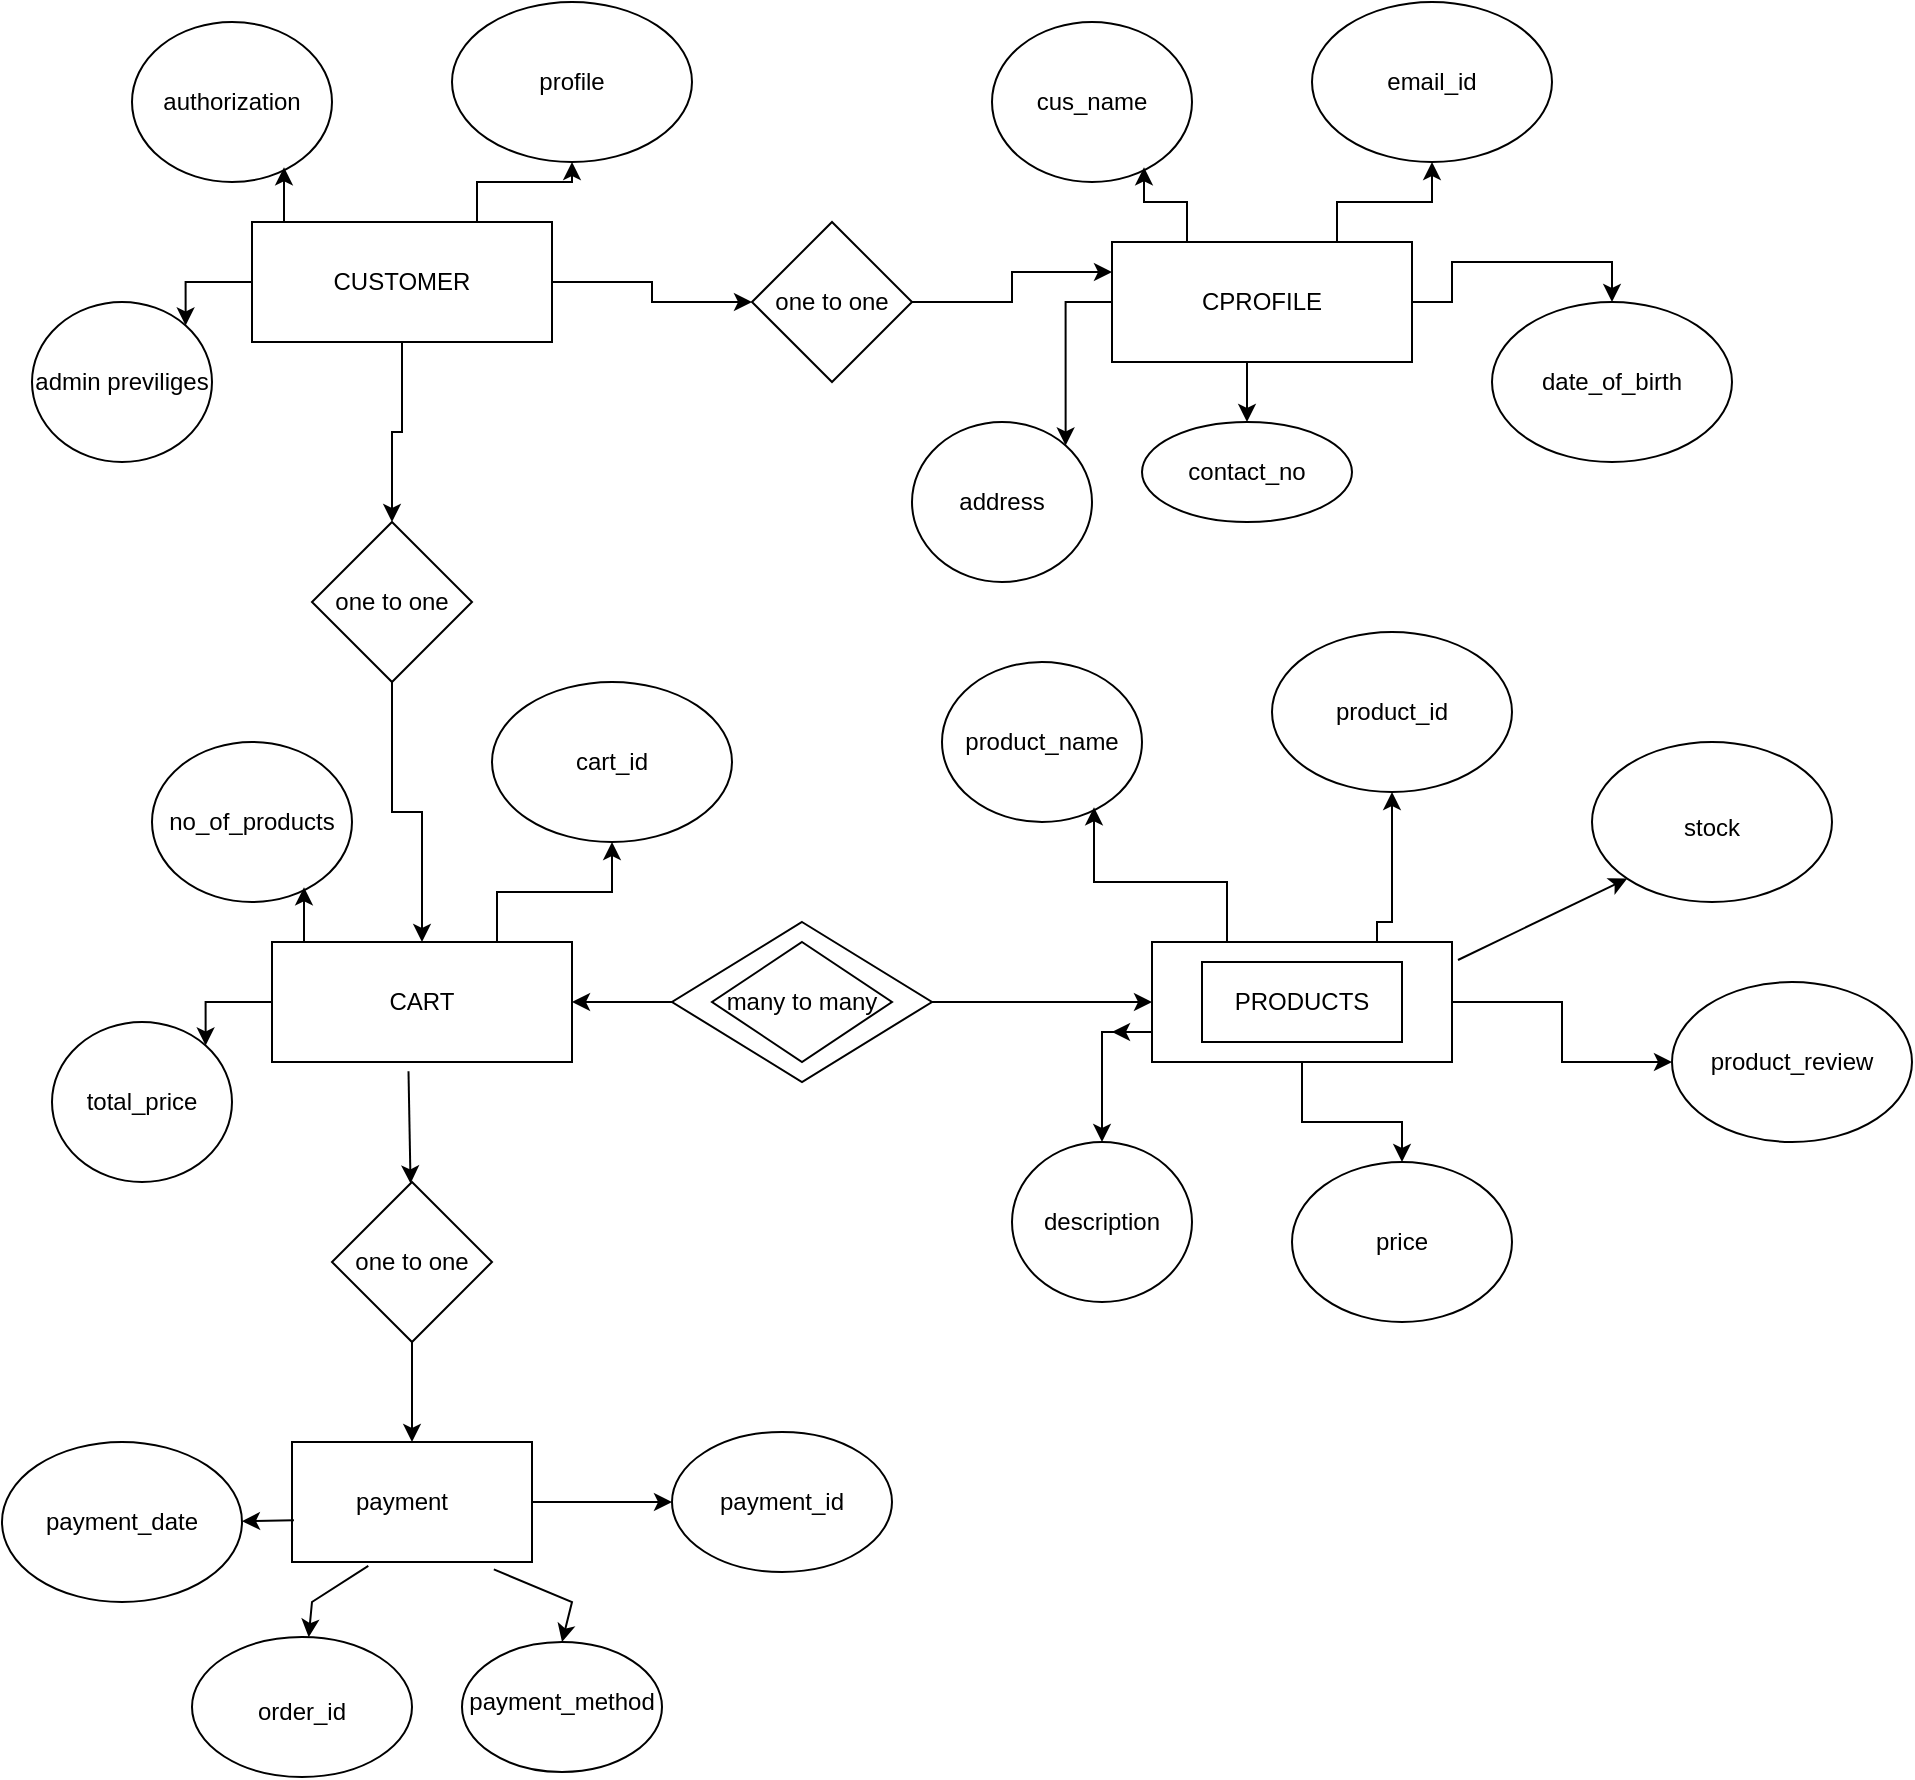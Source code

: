 <mxfile version="24.7.1" type="device">
  <diagram name="Page-1" id="mvwmTSi5_IDH5NFqB58P">
    <mxGraphModel dx="1066" dy="462" grid="1" gridSize="10" guides="1" tooltips="1" connect="1" arrows="1" fold="1" page="1" pageScale="1" pageWidth="850" pageHeight="1100" math="0" shadow="0">
      <root>
        <mxCell id="0" />
        <mxCell id="1" parent="0" />
        <mxCell id="kEGFDjtUeoTELBh9W7m1-1" style="edgeStyle=orthogonalEdgeStyle;rounded=0;orthogonalLoop=1;jettySize=auto;html=1;exitX=0.75;exitY=0;exitDx=0;exitDy=0;" edge="1" parent="1" source="kEGFDjtUeoTELBh9W7m1-5" target="kEGFDjtUeoTELBh9W7m1-8">
          <mxGeometry relative="1" as="geometry" />
        </mxCell>
        <mxCell id="kEGFDjtUeoTELBh9W7m1-2" style="edgeStyle=orthogonalEdgeStyle;rounded=0;orthogonalLoop=1;jettySize=auto;html=1;exitX=0;exitY=0.5;exitDx=0;exitDy=0;entryX=1;entryY=0;entryDx=0;entryDy=0;" edge="1" parent="1" source="kEGFDjtUeoTELBh9W7m1-5" target="kEGFDjtUeoTELBh9W7m1-7">
          <mxGeometry relative="1" as="geometry" />
        </mxCell>
        <mxCell id="kEGFDjtUeoTELBh9W7m1-3" style="edgeStyle=orthogonalEdgeStyle;rounded=0;orthogonalLoop=1;jettySize=auto;html=1;exitX=0.5;exitY=1;exitDx=0;exitDy=0;entryX=0.5;entryY=0;entryDx=0;entryDy=0;" edge="1" parent="1" source="kEGFDjtUeoTELBh9W7m1-5" target="kEGFDjtUeoTELBh9W7m1-41">
          <mxGeometry relative="1" as="geometry" />
        </mxCell>
        <mxCell id="kEGFDjtUeoTELBh9W7m1-4" style="edgeStyle=orthogonalEdgeStyle;rounded=0;orthogonalLoop=1;jettySize=auto;html=1;exitX=1;exitY=0.5;exitDx=0;exitDy=0;entryX=0.5;entryY=0;entryDx=0;entryDy=0;" edge="1" parent="1" source="kEGFDjtUeoTELBh9W7m1-5" target="kEGFDjtUeoTELBh9W7m1-43">
          <mxGeometry relative="1" as="geometry" />
        </mxCell>
        <mxCell id="kEGFDjtUeoTELBh9W7m1-5" value="CUSTOMER" style="rounded=0;whiteSpace=wrap;html=1;" vertex="1" parent="1">
          <mxGeometry x="150" y="180" width="150" height="60" as="geometry" />
        </mxCell>
        <mxCell id="kEGFDjtUeoTELBh9W7m1-6" value="authorization" style="ellipse;whiteSpace=wrap;html=1;" vertex="1" parent="1">
          <mxGeometry x="90" y="80" width="100" height="80" as="geometry" />
        </mxCell>
        <mxCell id="kEGFDjtUeoTELBh9W7m1-7" value="admin previliges" style="ellipse;whiteSpace=wrap;html=1;" vertex="1" parent="1">
          <mxGeometry x="40" y="220" width="90" height="80" as="geometry" />
        </mxCell>
        <mxCell id="kEGFDjtUeoTELBh9W7m1-8" value="profile" style="ellipse;whiteSpace=wrap;html=1;" vertex="1" parent="1">
          <mxGeometry x="250" y="70" width="120" height="80" as="geometry" />
        </mxCell>
        <mxCell id="kEGFDjtUeoTELBh9W7m1-9" style="edgeStyle=orthogonalEdgeStyle;rounded=0;orthogonalLoop=1;jettySize=auto;html=1;exitX=0.25;exitY=0;exitDx=0;exitDy=0;entryX=0.76;entryY=0.908;entryDx=0;entryDy=0;entryPerimeter=0;" edge="1" parent="1" source="kEGFDjtUeoTELBh9W7m1-5" target="kEGFDjtUeoTELBh9W7m1-6">
          <mxGeometry relative="1" as="geometry" />
        </mxCell>
        <mxCell id="kEGFDjtUeoTELBh9W7m1-10" style="edgeStyle=orthogonalEdgeStyle;rounded=0;orthogonalLoop=1;jettySize=auto;html=1;exitX=0.75;exitY=0;exitDx=0;exitDy=0;" edge="1" parent="1" source="kEGFDjtUeoTELBh9W7m1-14" target="kEGFDjtUeoTELBh9W7m1-17">
          <mxGeometry relative="1" as="geometry" />
        </mxCell>
        <mxCell id="kEGFDjtUeoTELBh9W7m1-11" style="edgeStyle=orthogonalEdgeStyle;rounded=0;orthogonalLoop=1;jettySize=auto;html=1;exitX=0;exitY=0.5;exitDx=0;exitDy=0;entryX=1;entryY=0;entryDx=0;entryDy=0;" edge="1" parent="1" source="kEGFDjtUeoTELBh9W7m1-14" target="kEGFDjtUeoTELBh9W7m1-16">
          <mxGeometry relative="1" as="geometry" />
        </mxCell>
        <mxCell id="kEGFDjtUeoTELBh9W7m1-12" style="edgeStyle=orthogonalEdgeStyle;rounded=0;orthogonalLoop=1;jettySize=auto;html=1;exitX=0.5;exitY=1;exitDx=0;exitDy=0;entryX=0.5;entryY=0;entryDx=0;entryDy=0;" edge="1" parent="1" source="kEGFDjtUeoTELBh9W7m1-14" target="kEGFDjtUeoTELBh9W7m1-36">
          <mxGeometry relative="1" as="geometry" />
        </mxCell>
        <mxCell id="kEGFDjtUeoTELBh9W7m1-13" style="edgeStyle=orthogonalEdgeStyle;rounded=0;orthogonalLoop=1;jettySize=auto;html=1;exitX=1;exitY=0.5;exitDx=0;exitDy=0;entryX=0.5;entryY=0;entryDx=0;entryDy=0;" edge="1" parent="1" source="kEGFDjtUeoTELBh9W7m1-14" target="kEGFDjtUeoTELBh9W7m1-37">
          <mxGeometry relative="1" as="geometry" />
        </mxCell>
        <mxCell id="kEGFDjtUeoTELBh9W7m1-14" value="CPROFILE" style="rounded=0;whiteSpace=wrap;html=1;" vertex="1" parent="1">
          <mxGeometry x="580" y="190" width="150" height="60" as="geometry" />
        </mxCell>
        <mxCell id="kEGFDjtUeoTELBh9W7m1-15" value="cus_name" style="ellipse;whiteSpace=wrap;html=1;" vertex="1" parent="1">
          <mxGeometry x="520" y="80" width="100" height="80" as="geometry" />
        </mxCell>
        <mxCell id="kEGFDjtUeoTELBh9W7m1-16" value="address" style="ellipse;whiteSpace=wrap;html=1;" vertex="1" parent="1">
          <mxGeometry x="480" y="280" width="90" height="80" as="geometry" />
        </mxCell>
        <mxCell id="kEGFDjtUeoTELBh9W7m1-17" value="email_id" style="ellipse;whiteSpace=wrap;html=1;" vertex="1" parent="1">
          <mxGeometry x="680" y="70" width="120" height="80" as="geometry" />
        </mxCell>
        <mxCell id="kEGFDjtUeoTELBh9W7m1-18" style="edgeStyle=orthogonalEdgeStyle;rounded=0;orthogonalLoop=1;jettySize=auto;html=1;exitX=0.25;exitY=0;exitDx=0;exitDy=0;entryX=0.76;entryY=0.908;entryDx=0;entryDy=0;entryPerimeter=0;" edge="1" parent="1" source="kEGFDjtUeoTELBh9W7m1-14" target="kEGFDjtUeoTELBh9W7m1-15">
          <mxGeometry relative="1" as="geometry" />
        </mxCell>
        <mxCell id="kEGFDjtUeoTELBh9W7m1-19" style="edgeStyle=orthogonalEdgeStyle;rounded=0;orthogonalLoop=1;jettySize=auto;html=1;exitX=0.75;exitY=0;exitDx=0;exitDy=0;" edge="1" parent="1" source="kEGFDjtUeoTELBh9W7m1-21" target="kEGFDjtUeoTELBh9W7m1-24">
          <mxGeometry relative="1" as="geometry" />
        </mxCell>
        <mxCell id="kEGFDjtUeoTELBh9W7m1-20" style="edgeStyle=orthogonalEdgeStyle;rounded=0;orthogonalLoop=1;jettySize=auto;html=1;exitX=0;exitY=0.5;exitDx=0;exitDy=0;entryX=1;entryY=0;entryDx=0;entryDy=0;" edge="1" parent="1" source="kEGFDjtUeoTELBh9W7m1-21" target="kEGFDjtUeoTELBh9W7m1-23">
          <mxGeometry relative="1" as="geometry" />
        </mxCell>
        <mxCell id="kEGFDjtUeoTELBh9W7m1-21" value="CART" style="rounded=0;whiteSpace=wrap;html=1;" vertex="1" parent="1">
          <mxGeometry x="160" y="540" width="150" height="60" as="geometry" />
        </mxCell>
        <mxCell id="kEGFDjtUeoTELBh9W7m1-22" value="no_of_products" style="ellipse;whiteSpace=wrap;html=1;" vertex="1" parent="1">
          <mxGeometry x="100" y="440" width="100" height="80" as="geometry" />
        </mxCell>
        <mxCell id="kEGFDjtUeoTELBh9W7m1-23" value="total_price" style="ellipse;whiteSpace=wrap;html=1;" vertex="1" parent="1">
          <mxGeometry x="50" y="580" width="90" height="80" as="geometry" />
        </mxCell>
        <mxCell id="kEGFDjtUeoTELBh9W7m1-24" value="cart_id" style="ellipse;whiteSpace=wrap;html=1;" vertex="1" parent="1">
          <mxGeometry x="270" y="410" width="120" height="80" as="geometry" />
        </mxCell>
        <mxCell id="kEGFDjtUeoTELBh9W7m1-25" style="edgeStyle=orthogonalEdgeStyle;rounded=0;orthogonalLoop=1;jettySize=auto;html=1;exitX=0.25;exitY=0;exitDx=0;exitDy=0;entryX=0.76;entryY=0.908;entryDx=0;entryDy=0;entryPerimeter=0;" edge="1" parent="1" source="kEGFDjtUeoTELBh9W7m1-21" target="kEGFDjtUeoTELBh9W7m1-22">
          <mxGeometry relative="1" as="geometry" />
        </mxCell>
        <mxCell id="kEGFDjtUeoTELBh9W7m1-26" style="edgeStyle=orthogonalEdgeStyle;rounded=0;orthogonalLoop=1;jettySize=auto;html=1;exitX=0.75;exitY=0;exitDx=0;exitDy=0;" edge="1" parent="1" source="kEGFDjtUeoTELBh9W7m1-31" target="kEGFDjtUeoTELBh9W7m1-34">
          <mxGeometry relative="1" as="geometry">
            <Array as="points">
              <mxPoint x="713" y="530" />
              <mxPoint x="720" y="530" />
            </Array>
          </mxGeometry>
        </mxCell>
        <mxCell id="kEGFDjtUeoTELBh9W7m1-27" style="edgeStyle=orthogonalEdgeStyle;rounded=0;orthogonalLoop=1;jettySize=auto;html=1;exitX=0.5;exitY=1;exitDx=0;exitDy=0;" edge="1" parent="1" source="kEGFDjtUeoTELBh9W7m1-31" target="kEGFDjtUeoTELBh9W7m1-38">
          <mxGeometry relative="1" as="geometry">
            <Array as="points">
              <mxPoint x="675" y="630" />
              <mxPoint x="725" y="630" />
            </Array>
          </mxGeometry>
        </mxCell>
        <mxCell id="kEGFDjtUeoTELBh9W7m1-28" style="edgeStyle=orthogonalEdgeStyle;rounded=0;orthogonalLoop=1;jettySize=auto;html=1;exitX=1;exitY=0.5;exitDx=0;exitDy=0;" edge="1" parent="1" source="kEGFDjtUeoTELBh9W7m1-31" target="kEGFDjtUeoTELBh9W7m1-39">
          <mxGeometry relative="1" as="geometry" />
        </mxCell>
        <mxCell id="kEGFDjtUeoTELBh9W7m1-29" style="edgeStyle=orthogonalEdgeStyle;rounded=0;orthogonalLoop=1;jettySize=auto;html=1;exitX=0;exitY=0.75;exitDx=0;exitDy=0;" edge="1" parent="1" source="kEGFDjtUeoTELBh9W7m1-31">
          <mxGeometry relative="1" as="geometry">
            <mxPoint x="580" y="585" as="targetPoint" />
          </mxGeometry>
        </mxCell>
        <mxCell id="kEGFDjtUeoTELBh9W7m1-30" style="edgeStyle=orthogonalEdgeStyle;rounded=0;orthogonalLoop=1;jettySize=auto;html=1;exitX=0;exitY=0.75;exitDx=0;exitDy=0;entryX=0.5;entryY=0;entryDx=0;entryDy=0;" edge="1" parent="1" source="kEGFDjtUeoTELBh9W7m1-31" target="kEGFDjtUeoTELBh9W7m1-33">
          <mxGeometry relative="1" as="geometry" />
        </mxCell>
        <mxCell id="kEGFDjtUeoTELBh9W7m1-31" value="" style="rounded=0;whiteSpace=wrap;html=1;" vertex="1" parent="1">
          <mxGeometry x="600" y="540" width="150" height="60" as="geometry" />
        </mxCell>
        <mxCell id="kEGFDjtUeoTELBh9W7m1-32" value="product_name" style="ellipse;whiteSpace=wrap;html=1;" vertex="1" parent="1">
          <mxGeometry x="495" y="400" width="100" height="80" as="geometry" />
        </mxCell>
        <mxCell id="kEGFDjtUeoTELBh9W7m1-33" value="description" style="ellipse;whiteSpace=wrap;html=1;" vertex="1" parent="1">
          <mxGeometry x="530" y="640" width="90" height="80" as="geometry" />
        </mxCell>
        <mxCell id="kEGFDjtUeoTELBh9W7m1-34" value="product_id" style="ellipse;whiteSpace=wrap;html=1;" vertex="1" parent="1">
          <mxGeometry x="660" y="385" width="120" height="80" as="geometry" />
        </mxCell>
        <mxCell id="kEGFDjtUeoTELBh9W7m1-35" style="edgeStyle=orthogonalEdgeStyle;rounded=0;orthogonalLoop=1;jettySize=auto;html=1;exitX=0.25;exitY=0;exitDx=0;exitDy=0;entryX=0.76;entryY=0.908;entryDx=0;entryDy=0;entryPerimeter=0;" edge="1" parent="1" source="kEGFDjtUeoTELBh9W7m1-31" target="kEGFDjtUeoTELBh9W7m1-32">
          <mxGeometry relative="1" as="geometry" />
        </mxCell>
        <mxCell id="kEGFDjtUeoTELBh9W7m1-36" value="contact_no" style="ellipse;whiteSpace=wrap;html=1;" vertex="1" parent="1">
          <mxGeometry x="595" y="280" width="105" height="50" as="geometry" />
        </mxCell>
        <mxCell id="kEGFDjtUeoTELBh9W7m1-37" value="date_of_birth" style="ellipse;whiteSpace=wrap;html=1;" vertex="1" parent="1">
          <mxGeometry x="770" y="220" width="120" height="80" as="geometry" />
        </mxCell>
        <mxCell id="kEGFDjtUeoTELBh9W7m1-38" value="price" style="ellipse;whiteSpace=wrap;html=1;" vertex="1" parent="1">
          <mxGeometry x="670" y="650" width="110" height="80" as="geometry" />
        </mxCell>
        <mxCell id="kEGFDjtUeoTELBh9W7m1-39" value="product_review" style="ellipse;whiteSpace=wrap;html=1;" vertex="1" parent="1">
          <mxGeometry x="860" y="560" width="120" height="80" as="geometry" />
        </mxCell>
        <mxCell id="kEGFDjtUeoTELBh9W7m1-40" style="edgeStyle=orthogonalEdgeStyle;rounded=0;orthogonalLoop=1;jettySize=auto;html=1;exitX=0.5;exitY=1;exitDx=0;exitDy=0;" edge="1" parent="1" source="kEGFDjtUeoTELBh9W7m1-41" target="kEGFDjtUeoTELBh9W7m1-21">
          <mxGeometry relative="1" as="geometry" />
        </mxCell>
        <mxCell id="kEGFDjtUeoTELBh9W7m1-41" value="one to one" style="rhombus;whiteSpace=wrap;html=1;" vertex="1" parent="1">
          <mxGeometry x="180" y="330" width="80" height="80" as="geometry" />
        </mxCell>
        <mxCell id="kEGFDjtUeoTELBh9W7m1-42" style="edgeStyle=orthogonalEdgeStyle;rounded=0;orthogonalLoop=1;jettySize=auto;html=1;exitX=0.5;exitY=1;exitDx=0;exitDy=0;entryX=0;entryY=0.25;entryDx=0;entryDy=0;" edge="1" parent="1" source="kEGFDjtUeoTELBh9W7m1-43" target="kEGFDjtUeoTELBh9W7m1-14">
          <mxGeometry relative="1" as="geometry" />
        </mxCell>
        <mxCell id="kEGFDjtUeoTELBh9W7m1-43" value="one to one" style="rhombus;whiteSpace=wrap;html=1;direction=north;" vertex="1" parent="1">
          <mxGeometry x="400" y="180" width="80" height="80" as="geometry" />
        </mxCell>
        <mxCell id="kEGFDjtUeoTELBh9W7m1-44" value="PRODUCTS" style="rounded=0;whiteSpace=wrap;html=1;" vertex="1" parent="1">
          <mxGeometry x="625" y="550" width="100" height="40" as="geometry" />
        </mxCell>
        <mxCell id="kEGFDjtUeoTELBh9W7m1-45" style="edgeStyle=orthogonalEdgeStyle;rounded=0;orthogonalLoop=1;jettySize=auto;html=1;exitX=1;exitY=0.5;exitDx=0;exitDy=0;entryX=0;entryY=0.5;entryDx=0;entryDy=0;" edge="1" parent="1" source="kEGFDjtUeoTELBh9W7m1-47" target="kEGFDjtUeoTELBh9W7m1-31">
          <mxGeometry relative="1" as="geometry" />
        </mxCell>
        <mxCell id="kEGFDjtUeoTELBh9W7m1-46" style="edgeStyle=orthogonalEdgeStyle;rounded=0;orthogonalLoop=1;jettySize=auto;html=1;exitX=0;exitY=0.5;exitDx=0;exitDy=0;" edge="1" parent="1" source="kEGFDjtUeoTELBh9W7m1-47" target="kEGFDjtUeoTELBh9W7m1-21">
          <mxGeometry relative="1" as="geometry" />
        </mxCell>
        <mxCell id="kEGFDjtUeoTELBh9W7m1-47" value="" style="rhombus;whiteSpace=wrap;html=1;" vertex="1" parent="1">
          <mxGeometry x="360" y="530" width="130" height="80" as="geometry" />
        </mxCell>
        <mxCell id="kEGFDjtUeoTELBh9W7m1-48" value="many to many" style="rhombus;whiteSpace=wrap;html=1;" vertex="1" parent="1">
          <mxGeometry x="380" y="540" width="90" height="60" as="geometry" />
        </mxCell>
        <mxCell id="kEGFDjtUeoTELBh9W7m1-49" value="" style="ellipse;whiteSpace=wrap;html=1;" vertex="1" parent="1">
          <mxGeometry x="820" y="440" width="120" height="80" as="geometry" />
        </mxCell>
        <mxCell id="kEGFDjtUeoTELBh9W7m1-50" value="" style="endArrow=classic;html=1;rounded=0;exitX=1.02;exitY=0.15;exitDx=0;exitDy=0;exitPerimeter=0;entryX=0;entryY=1;entryDx=0;entryDy=0;" edge="1" parent="1" source="kEGFDjtUeoTELBh9W7m1-31" target="kEGFDjtUeoTELBh9W7m1-49">
          <mxGeometry width="50" height="50" relative="1" as="geometry">
            <mxPoint x="780" y="560" as="sourcePoint" />
            <mxPoint x="830" y="510" as="targetPoint" />
            <Array as="points" />
          </mxGeometry>
        </mxCell>
        <mxCell id="kEGFDjtUeoTELBh9W7m1-51" value="stock" style="text;strokeColor=none;align=center;fillColor=none;html=1;verticalAlign=middle;whiteSpace=wrap;rounded=0;" vertex="1" parent="1">
          <mxGeometry x="840" y="465" width="80" height="35" as="geometry" />
        </mxCell>
        <mxCell id="kEGFDjtUeoTELBh9W7m1-52" value="" style="endArrow=classic;html=1;rounded=0;exitX=0.455;exitY=1.077;exitDx=0;exitDy=0;exitPerimeter=0;" edge="1" parent="1" source="kEGFDjtUeoTELBh9W7m1-21" target="kEGFDjtUeoTELBh9W7m1-54">
          <mxGeometry width="50" height="50" relative="1" as="geometry">
            <mxPoint x="220" y="670" as="sourcePoint" />
            <mxPoint x="228" y="670" as="targetPoint" />
          </mxGeometry>
        </mxCell>
        <mxCell id="kEGFDjtUeoTELBh9W7m1-54" value="" style="rhombus;whiteSpace=wrap;html=1;" vertex="1" parent="1">
          <mxGeometry x="190" y="660" width="80" height="80" as="geometry" />
        </mxCell>
        <mxCell id="kEGFDjtUeoTELBh9W7m1-55" value="one to one" style="text;strokeColor=none;align=center;fillColor=none;html=1;verticalAlign=middle;whiteSpace=wrap;rounded=0;" vertex="1" parent="1">
          <mxGeometry x="200" y="685" width="60" height="30" as="geometry" />
        </mxCell>
        <mxCell id="kEGFDjtUeoTELBh9W7m1-56" value="" style="endArrow=classic;html=1;rounded=0;exitX=0.5;exitY=1;exitDx=0;exitDy=0;" edge="1" parent="1" source="kEGFDjtUeoTELBh9W7m1-54">
          <mxGeometry width="50" height="50" relative="1" as="geometry">
            <mxPoint x="400" y="760" as="sourcePoint" />
            <mxPoint x="230" y="790" as="targetPoint" />
          </mxGeometry>
        </mxCell>
        <mxCell id="kEGFDjtUeoTELBh9W7m1-57" value="" style="rounded=0;whiteSpace=wrap;html=1;" vertex="1" parent="1">
          <mxGeometry x="170" y="790" width="120" height="60" as="geometry" />
        </mxCell>
        <mxCell id="kEGFDjtUeoTELBh9W7m1-58" value="payment" style="text;strokeColor=none;align=center;fillColor=none;html=1;verticalAlign=middle;whiteSpace=wrap;rounded=0;" vertex="1" parent="1">
          <mxGeometry x="195" y="805" width="60" height="30" as="geometry" />
        </mxCell>
        <mxCell id="kEGFDjtUeoTELBh9W7m1-59" value="" style="endArrow=classic;html=1;rounded=0;exitX=1;exitY=0.5;exitDx=0;exitDy=0;" edge="1" parent="1" source="kEGFDjtUeoTELBh9W7m1-57">
          <mxGeometry width="50" height="50" relative="1" as="geometry">
            <mxPoint x="330" y="830" as="sourcePoint" />
            <mxPoint x="360" y="820" as="targetPoint" />
          </mxGeometry>
        </mxCell>
        <mxCell id="kEGFDjtUeoTELBh9W7m1-60" value="" style="ellipse;whiteSpace=wrap;html=1;" vertex="1" parent="1">
          <mxGeometry x="360" y="785" width="110" height="70" as="geometry" />
        </mxCell>
        <mxCell id="kEGFDjtUeoTELBh9W7m1-61" value="" style="endArrow=classic;html=1;rounded=0;exitX=0.318;exitY=1.032;exitDx=0;exitDy=0;exitPerimeter=0;" edge="1" parent="1" source="kEGFDjtUeoTELBh9W7m1-57" target="kEGFDjtUeoTELBh9W7m1-62">
          <mxGeometry width="50" height="50" relative="1" as="geometry">
            <mxPoint x="350" y="770" as="sourcePoint" />
            <mxPoint x="240" y="920" as="targetPoint" />
            <Array as="points">
              <mxPoint x="180" y="870" />
            </Array>
          </mxGeometry>
        </mxCell>
        <mxCell id="kEGFDjtUeoTELBh9W7m1-62" value="" style="ellipse;whiteSpace=wrap;html=1;" vertex="1" parent="1">
          <mxGeometry x="120" y="887.5" width="110" height="70" as="geometry" />
        </mxCell>
        <mxCell id="kEGFDjtUeoTELBh9W7m1-63" value="" style="endArrow=classic;html=1;rounded=0;exitX=0.008;exitY=0.653;exitDx=0;exitDy=0;exitPerimeter=0;" edge="1" parent="1" source="kEGFDjtUeoTELBh9W7m1-57" target="kEGFDjtUeoTELBh9W7m1-64">
          <mxGeometry width="50" height="50" relative="1" as="geometry">
            <mxPoint x="350" y="770" as="sourcePoint" />
            <mxPoint x="120" y="829" as="targetPoint" />
          </mxGeometry>
        </mxCell>
        <mxCell id="kEGFDjtUeoTELBh9W7m1-64" value="" style="ellipse;whiteSpace=wrap;html=1;" vertex="1" parent="1">
          <mxGeometry x="25" y="790" width="120" height="80" as="geometry" />
        </mxCell>
        <mxCell id="kEGFDjtUeoTELBh9W7m1-65" value="payment_id" style="text;strokeColor=none;align=center;fillColor=none;html=1;verticalAlign=middle;whiteSpace=wrap;rounded=0;" vertex="1" parent="1">
          <mxGeometry x="385" y="805" width="60" height="30" as="geometry" />
        </mxCell>
        <mxCell id="kEGFDjtUeoTELBh9W7m1-66" value="order_id" style="text;strokeColor=none;align=center;fillColor=none;html=1;verticalAlign=middle;whiteSpace=wrap;rounded=0;" vertex="1" parent="1">
          <mxGeometry x="145" y="910" width="60" height="30" as="geometry" />
        </mxCell>
        <mxCell id="kEGFDjtUeoTELBh9W7m1-67" value="payment_date" style="text;strokeColor=none;align=center;fillColor=none;html=1;verticalAlign=middle;whiteSpace=wrap;rounded=0;" vertex="1" parent="1">
          <mxGeometry x="55" y="815" width="60" height="30" as="geometry" />
        </mxCell>
        <mxCell id="kEGFDjtUeoTELBh9W7m1-68" value="" style="endArrow=classic;html=1;rounded=0;exitX=0.841;exitY=1.062;exitDx=0;exitDy=0;exitPerimeter=0;entryX=0.5;entryY=0;entryDx=0;entryDy=0;" edge="1" parent="1" source="kEGFDjtUeoTELBh9W7m1-57" target="kEGFDjtUeoTELBh9W7m1-70">
          <mxGeometry width="50" height="50" relative="1" as="geometry">
            <mxPoint x="290" y="930" as="sourcePoint" />
            <mxPoint x="280" y="890" as="targetPoint" />
            <Array as="points">
              <mxPoint x="310" y="870" />
            </Array>
          </mxGeometry>
        </mxCell>
        <mxCell id="kEGFDjtUeoTELBh9W7m1-70" value="" style="ellipse;whiteSpace=wrap;html=1;" vertex="1" parent="1">
          <mxGeometry x="255" y="890" width="100" height="65" as="geometry" />
        </mxCell>
        <mxCell id="kEGFDjtUeoTELBh9W7m1-72" value="payment_method" style="text;strokeColor=none;align=center;fillColor=none;html=1;verticalAlign=middle;whiteSpace=wrap;rounded=0;" vertex="1" parent="1">
          <mxGeometry x="280" y="910" width="50" height="20" as="geometry" />
        </mxCell>
      </root>
    </mxGraphModel>
  </diagram>
</mxfile>

